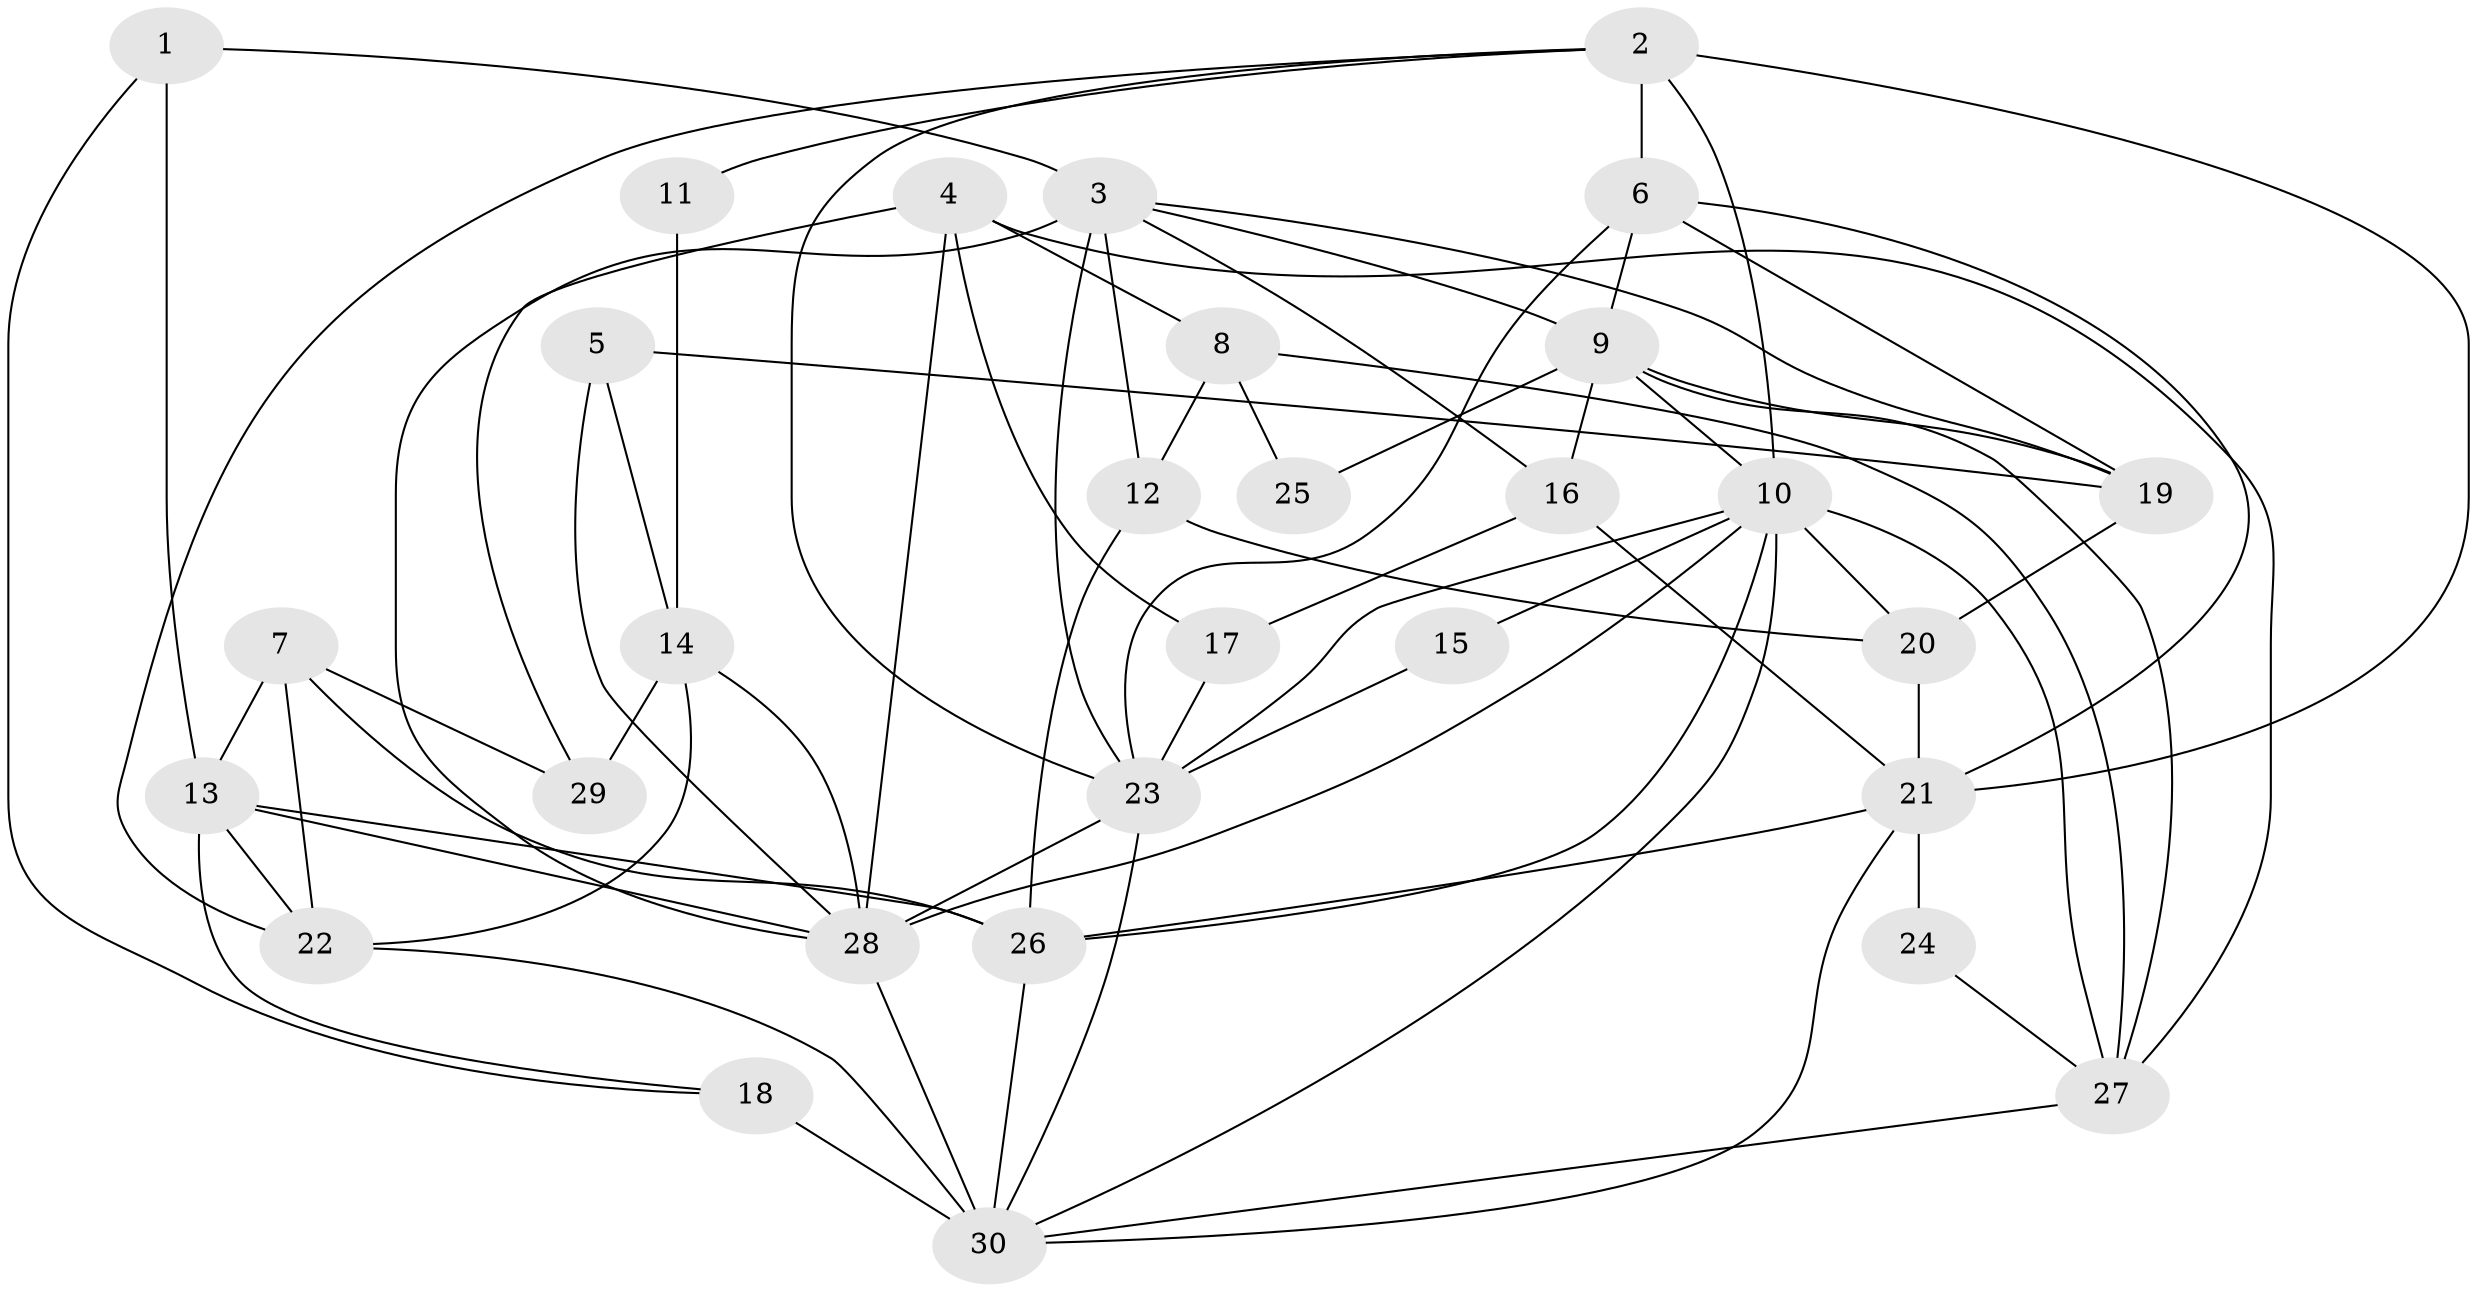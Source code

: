 // original degree distribution, {3: 0.25, 6: 0.1, 4: 0.36666666666666664, 5: 0.11666666666666667, 7: 0.03333333333333333, 2: 0.11666666666666667, 8: 0.016666666666666666}
// Generated by graph-tools (version 1.1) at 2025/02/03/09/25 03:02:06]
// undirected, 30 vertices, 73 edges
graph export_dot {
graph [start="1"]
  node [color=gray90,style=filled];
  1;
  2;
  3;
  4;
  5;
  6;
  7;
  8;
  9;
  10;
  11;
  12;
  13;
  14;
  15;
  16;
  17;
  18;
  19;
  20;
  21;
  22;
  23;
  24;
  25;
  26;
  27;
  28;
  29;
  30;
  1 -- 3 [weight=1.0];
  1 -- 13 [weight=1.0];
  1 -- 18 [weight=1.0];
  2 -- 6 [weight=1.0];
  2 -- 10 [weight=2.0];
  2 -- 11 [weight=1.0];
  2 -- 21 [weight=1.0];
  2 -- 22 [weight=1.0];
  2 -- 23 [weight=1.0];
  3 -- 9 [weight=1.0];
  3 -- 12 [weight=1.0];
  3 -- 16 [weight=1.0];
  3 -- 19 [weight=1.0];
  3 -- 23 [weight=2.0];
  3 -- 28 [weight=2.0];
  4 -- 8 [weight=1.0];
  4 -- 17 [weight=1.0];
  4 -- 27 [weight=2.0];
  4 -- 28 [weight=1.0];
  4 -- 29 [weight=1.0];
  5 -- 14 [weight=1.0];
  5 -- 19 [weight=3.0];
  5 -- 28 [weight=1.0];
  6 -- 9 [weight=1.0];
  6 -- 19 [weight=1.0];
  6 -- 21 [weight=1.0];
  6 -- 23 [weight=1.0];
  7 -- 13 [weight=1.0];
  7 -- 22 [weight=1.0];
  7 -- 26 [weight=1.0];
  7 -- 29 [weight=2.0];
  8 -- 12 [weight=2.0];
  8 -- 25 [weight=1.0];
  8 -- 27 [weight=1.0];
  9 -- 10 [weight=1.0];
  9 -- 16 [weight=1.0];
  9 -- 19 [weight=1.0];
  9 -- 25 [weight=1.0];
  9 -- 27 [weight=1.0];
  10 -- 15 [weight=1.0];
  10 -- 20 [weight=1.0];
  10 -- 23 [weight=1.0];
  10 -- 26 [weight=1.0];
  10 -- 27 [weight=1.0];
  10 -- 28 [weight=1.0];
  10 -- 30 [weight=1.0];
  11 -- 14 [weight=1.0];
  12 -- 20 [weight=1.0];
  12 -- 26 [weight=1.0];
  13 -- 18 [weight=1.0];
  13 -- 22 [weight=1.0];
  13 -- 26 [weight=1.0];
  13 -- 28 [weight=3.0];
  14 -- 22 [weight=1.0];
  14 -- 28 [weight=3.0];
  14 -- 29 [weight=1.0];
  15 -- 23 [weight=1.0];
  16 -- 17 [weight=1.0];
  16 -- 21 [weight=1.0];
  17 -- 23 [weight=2.0];
  18 -- 30 [weight=3.0];
  19 -- 20 [weight=1.0];
  20 -- 21 [weight=1.0];
  21 -- 24 [weight=1.0];
  21 -- 26 [weight=1.0];
  21 -- 30 [weight=1.0];
  22 -- 30 [weight=1.0];
  23 -- 28 [weight=2.0];
  23 -- 30 [weight=1.0];
  24 -- 27 [weight=1.0];
  26 -- 30 [weight=1.0];
  27 -- 30 [weight=1.0];
  28 -- 30 [weight=1.0];
}
